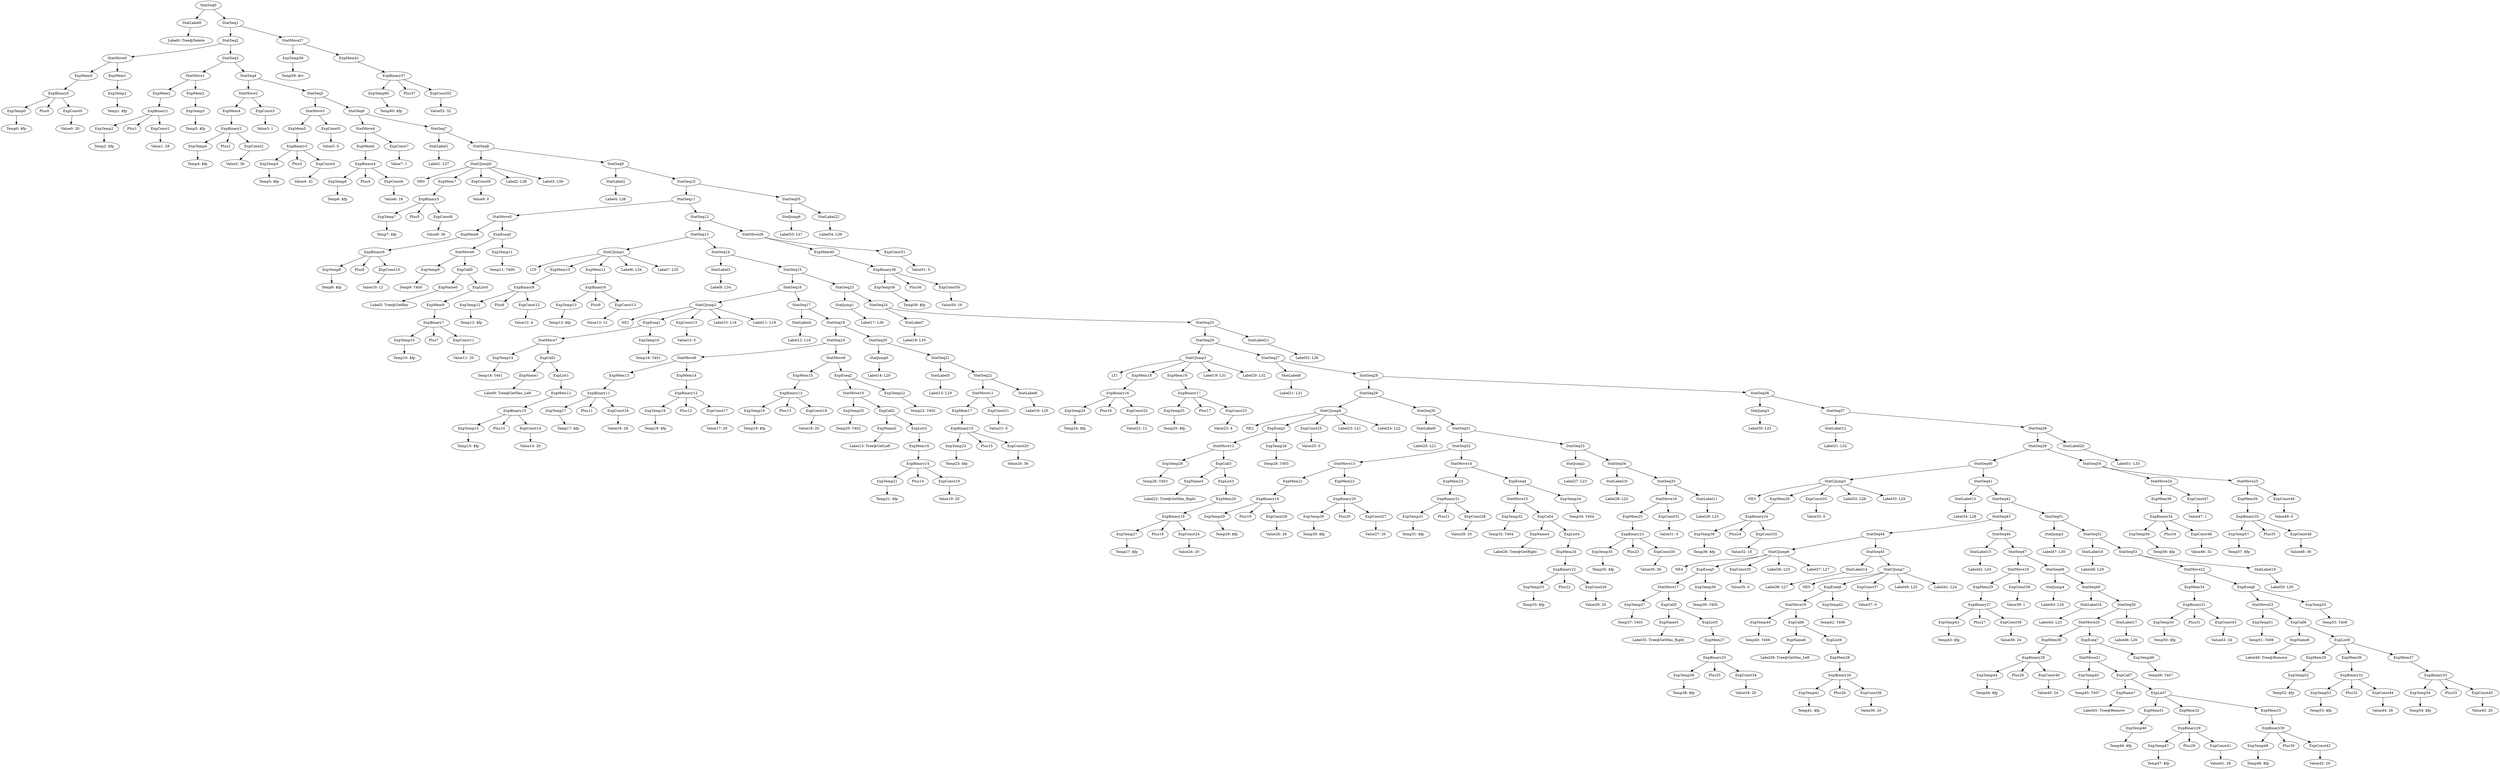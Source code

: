 digraph {
	ordering = out;
	ExpConst52 -> "Value52: 32";
	ExpBinary37 -> ExpTemp60;
	ExpBinary37 -> Plus37;
	ExpBinary37 -> ExpConst52;
	ExpTemp59 -> "Temp59: $rv";
	ExpMem40 -> ExpBinary36;
	ExpConst50 -> "Value50: 16";
	ExpBinary36 -> ExpTemp58;
	ExpBinary36 -> Plus36;
	ExpBinary36 -> ExpConst50;
	StatLabel21 -> "Label52: L36";
	StatSeq38 -> StatSeq39;
	StatSeq38 -> StatLabel20;
	StatMove25 -> ExpMem39;
	StatMove25 -> ExpConst49;
	ExpMem39 -> ExpBinary35;
	ExpConst48 -> "Value48: 36";
	ExpBinary35 -> ExpTemp57;
	ExpBinary35 -> Plus35;
	ExpBinary35 -> ExpConst48;
	ExpConst47 -> "Value47: 1";
	StatMove24 -> ExpMem38;
	StatMove24 -> ExpConst47;
	ExpMem38 -> ExpBinary34;
	ExpBinary34 -> ExpTemp56;
	ExpBinary34 -> Plus34;
	ExpBinary34 -> ExpConst46;
	ExpTemp56 -> "Temp56: $fp";
	StatSeq39 -> StatSeq40;
	StatSeq39 -> StatSeq54;
	StatLabel19 -> "Label50: L30";
	StatSeq53 -> StatMove22;
	StatSeq53 -> StatLabel19;
	ExpMem37 -> ExpBinary33;
	ExpTemp54 -> "Temp54: $fp";
	ExpMem36 -> ExpBinary32;
	ExpConst44 -> "Value44: 28";
	ExpList8 -> ExpMem35;
	ExpList8 -> ExpMem36;
	ExpList8 -> ExpMem37;
	ExpMem35 -> ExpTemp52;
	ExpTemp52 -> "Temp52: $fp";
	ExpCall8 -> ExpName8;
	ExpCall8 -> ExpList8;
	StatMove22 -> ExpMem34;
	StatMove22 -> ExpEseq8;
	ExpMem34 -> ExpBinary31;
	ExpConst43 -> "Value43: 24";
	ExpTemp50 -> "Temp50: $fp";
	StatSeq51 -> StatJump5;
	StatSeq51 -> StatSeq52;
	StatSeq50 -> StatMove20;
	StatSeq50 -> StatLabel17;
	ExpMem33 -> ExpBinary30;
	ExpBinary30 -> ExpTemp48;
	ExpBinary30 -> Plus30;
	ExpBinary30 -> ExpConst42;
	ExpTemp48 -> "Temp48: $fp";
	ExpTemp60 -> "Temp60: $fp";
	ExpMem32 -> ExpBinary29;
	ExpList7 -> ExpMem31;
	ExpList7 -> ExpMem32;
	ExpList7 -> ExpMem33;
	ExpMem31 -> ExpTemp46;
	ExpCall7 -> ExpName7;
	ExpCall7 -> ExpList7;
	ExpName7 -> "Label45: Tree@Remove";
	StatMove20 -> ExpMem30;
	StatMove20 -> ExpEseq7;
	ExpMem30 -> ExpBinary28;
	ExpEseq8 -> StatMove23;
	ExpEseq8 -> ExpTemp55;
	ExpConst40 -> "Value40: 24";
	ExpBinary28 -> ExpTemp44;
	ExpBinary28 -> Plus28;
	ExpBinary28 -> ExpConst40;
	StatSeq49 -> StatLabel16;
	StatSeq49 -> StatSeq50;
	ExpConst46 -> "Value46: 32";
	StatSeq48 -> StatJump4;
	StatSeq48 -> StatSeq49;
	StatSeq47 -> StatMove19;
	StatSeq47 -> StatSeq48;
	ExpConst39 -> "Value39: 1";
	ExpMem29 -> ExpBinary27;
	ExpConst38 -> "Value38: 24";
	ExpTemp43 -> "Temp43: $fp";
	ExpTemp45 -> "Temp45: T407";
	StatLabel15 -> "Label42: L24";
	ExpConst37 -> "Value37: 0";
	ExpTemp42 -> "Temp42: T406";
	ExpEseq6 -> StatMove18;
	ExpEseq6 -> ExpTemp42;
	ExpBinary26 -> ExpTemp41;
	ExpBinary26 -> Plus26;
	ExpBinary26 -> ExpConst36;
	ExpTemp41 -> "Temp41: $fp";
	ExpCall6 -> ExpName6;
	ExpCall6 -> ExpList6;
	StatMove18 -> ExpTemp40;
	StatMove18 -> ExpCall6;
	StatSeq45 -> StatLabel14;
	StatSeq45 -> StatCJump7;
	StatSeq10 -> StatSeq11;
	StatSeq10 -> StatSeq55;
	StatLabel14 -> "Label38: L27";
	ExpConst35 -> "Value35: 0";
	ExpTemp39 -> "Temp39: T405";
	StatMove21 -> ExpTemp45;
	StatMove21 -> ExpCall7;
	ExpMem27 -> ExpBinary25;
	ExpBinary31 -> ExpTemp50;
	ExpBinary31 -> Plus31;
	ExpBinary31 -> ExpConst43;
	ExpName6 -> "Label39: Tree@GetHas_Left";
	ExpTemp38 -> "Temp38: $fp";
	ExpCall5 -> ExpName5;
	ExpCall5 -> ExpList5;
	ExpBinary33 -> ExpTemp54;
	ExpBinary33 -> Plus33;
	ExpBinary33 -> ExpConst45;
	ExpName5 -> "Label35: Tree@GetHas_Right";
	ExpConst42 -> "Value42: 20";
	StatMove17 -> ExpTemp37;
	StatMove17 -> ExpCall5;
	ExpTemp37 -> "Temp37: T405";
	StatCJump6 -> NE4;
	StatCJump6 -> ExpEseq5;
	StatCJump6 -> ExpConst35;
	StatCJump6 -> "Label36: L25";
	StatCJump6 -> "Label37: L27";
	StatSeq40 -> StatCJump5;
	StatSeq40 -> StatSeq41;
	StatLabel16 -> "Label44: L25";
	ExpMem26 -> ExpBinary24;
	ExpConst32 -> "Value32: 16";
	StatJump3 -> "Label30: L33";
	StatSeq28 -> StatSeq29;
	StatSeq28 -> StatSeq36;
	StatLabel11 -> "Label29: L23";
	StatSeq35 -> StatMove16;
	StatSeq35 -> StatLabel11;
	ExpConst31 -> "Value31: 0";
	ExpMem25 -> ExpBinary23;
	ExpConst30 -> "Value30: 36";
	StatMove16 -> ExpMem25;
	StatMove16 -> ExpConst31;
	ExpBinary23 -> ExpTemp35;
	ExpBinary23 -> Plus23;
	ExpBinary23 -> ExpConst30;
	StatMove23 -> ExpTemp51;
	StatMove23 -> ExpCall8;
	ExpTemp35 -> "Temp35: $fp";
	StatSeq13 -> StatCJump1;
	StatSeq13 -> StatSeq14;
	ExpTemp23 -> "Temp23: $fp";
	StatSeq16 -> StatCJump2;
	StatSeq16 -> StatSeq17;
	StatSeq7 -> StatLabel1;
	StatSeq7 -> StatSeq8;
	ExpConst27 -> "Value27: 20";
	ExpMem12 -> ExpBinary10;
	ExpBinary10 -> ExpTemp15;
	ExpBinary10 -> Plus10;
	ExpBinary10 -> ExpConst14;
	ExpConst19 -> "Value19: 20";
	StatMove12 -> ExpTemp26;
	StatMove12 -> ExpCall3;
	ExpConst51 -> "Value51: 0";
	ExpTemp15 -> "Temp15: $fp";
	ExpName1 -> "Label9: Tree@GetHas_Left";
	ExpMem24 -> ExpBinary22;
	StatMove26 -> ExpMem40;
	StatMove26 -> ExpConst51;
	StatSeq36 -> StatJump3;
	StatSeq36 -> StatSeq37;
	ExpMem11 -> ExpBinary9;
	ExpTemp44 -> "Temp44: $fp";
	StatMove11 -> ExpMem17;
	StatMove11 -> ExpConst21;
	ExpTemp13 -> "Temp13: $fp";
	StatJump4 -> "Label43: L26";
	ExpMem10 -> ExpBinary8;
	ExpTemp10 -> "Temp10: $fp";
	ExpConst34 -> "Value34: 20";
	StatCJump1 -> LT0;
	StatCJump1 -> ExpMem10;
	StatCJump1 -> ExpMem11;
	StatCJump1 -> "Label6: L34";
	StatCJump1 -> "Label7: L35";
	ExpCall3 -> ExpName3;
	ExpCall3 -> ExpList3;
	ExpConst25 -> "Value25: 0";
	ExpEseq0 -> StatMove6;
	ExpEseq0 -> ExpTemp11;
	ExpTemp11 -> "Temp11: T400";
	ExpTemp47 -> "Temp47: $fp";
	ExpConst11 -> "Value11: 20";
	ExpName0 -> "Label5: Tree@GetKey";
	StatJump5 -> "Label47: L30";
	StatLabel17 -> "Label46: L26";
	ExpConst8 -> "Value8: 36";
	ExpTemp20 -> "Temp20: T402";
	ExpBinary24 -> ExpTemp36;
	ExpBinary24 -> Plus24;
	ExpBinary24 -> ExpConst32;
	ExpBinary9 -> ExpTemp13;
	ExpBinary9 -> Plus9;
	ExpBinary9 -> ExpConst13;
	ExpCall4 -> ExpName4;
	ExpCall4 -> ExpList4;
	ExpTemp16 -> "Temp16: T401";
	StatCJump2 -> NE1;
	StatCJump2 -> ExpEseq1;
	StatCJump2 -> ExpConst15;
	StatCJump2 -> "Label10: L18";
	StatCJump2 -> "Label11: L19";
	ExpBinary6 -> ExpTemp8;
	ExpBinary6 -> Plus6;
	ExpBinary6 -> ExpConst10;
	ExpConst12 -> "Value12: 4";
	ExpTemp8 -> "Temp8: $fp";
	ExpMem15 -> ExpBinary13;
	StatLabel18 -> "Label48: L29";
	ExpCall0 -> ExpName0;
	ExpCall0 -> ExpList0;
	StatSeq9 -> StatLabel2;
	StatSeq9 -> StatSeq10;
	StatLabel2 -> "Label4: L38";
	StatJump6 -> "Label53: L37";
	StatMove5 -> ExpMem8;
	StatMove5 -> ExpEseq0;
	ExpConst14 -> "Value14: 20";
	ExpConst9 -> "Value9: 0";
	ExpBinary11 -> ExpTemp17;
	ExpBinary11 -> Plus11;
	ExpBinary11 -> ExpConst16;
	StatLabel12 -> "Label31: L32";
	ExpBinary0 -> ExpTemp0;
	ExpBinary0 -> Plus0;
	ExpBinary0 -> ExpConst0;
	StatSeq12 -> StatSeq13;
	StatSeq12 -> StatMove26;
	ExpTemp4 -> "Temp4: $fp";
	StatLabel5 -> "Label15: L19";
	ExpBinary27 -> ExpTemp43;
	ExpBinary27 -> Plus27;
	ExpBinary27 -> ExpConst38;
	StatMove1 -> ExpMem2;
	StatMove1 -> ExpMem3;
	StatSeq17 -> StatLabel4;
	StatSeq17 -> StatSeq18;
	ExpTemp53 -> "Temp53: $fp";
	ExpTemp19 -> "Temp19: $fp";
	StatSeq1 -> StatSeq2;
	StatSeq1 -> StatMove27;
	StatSeq30 -> StatLabel9;
	StatSeq30 -> StatSeq31;
	StatLabel4 -> "Label12: L18";
	StatSeq23 -> StatJump1;
	StatSeq23 -> StatSeq24;
	ExpConst36 -> "Value36: 20";
	StatSeq5 -> StatMove3;
	StatSeq5 -> StatSeq6;
	StatCJump0 -> NE0;
	StatCJump0 -> ExpMem7;
	StatCJump0 -> ExpConst9;
	StatCJump0 -> "Label2: L38";
	StatCJump0 -> "Label3: L39";
	ExpConst41 -> "Value41: 28";
	ExpConst1 -> "Value1: 28";
	ExpTemp2 -> "Temp2: $fp";
	ExpBinary14 -> ExpTemp21;
	ExpBinary14 -> Plus14;
	ExpBinary14 -> ExpConst19;
	StatMove0 -> ExpMem0;
	StatMove0 -> ExpMem1;
	ExpTemp12 -> "Temp12: $fp";
	ExpTemp14 -> "Temp14: T401";
	StatLabel6 -> "Label16: L20";
	ExpBinary22 -> ExpTemp33;
	ExpBinary22 -> Plus22;
	ExpBinary22 -> ExpConst29;
	ExpTemp33 -> "Temp33: $fp";
	StatJump1 -> "Label17: L36";
	StatLabel1 -> "Label1: L37";
	StatMove7 -> ExpTemp14;
	StatMove7 -> ExpCall1;
	ExpTemp7 -> "Temp7: $fp";
	StatMove19 -> ExpMem29;
	StatMove19 -> ExpConst39;
	ExpTemp0 -> "Temp0: $fp";
	StatSeq54 -> StatMove24;
	StatSeq54 -> StatMove25;
	ExpConst15 -> "Value15: 0";
	StatSeq3 -> StatMove1;
	StatSeq3 -> StatSeq4;
	ExpTemp46 -> "Temp46: $fp";
	ExpConst13 -> "Value13: 12";
	ExpMem7 -> ExpBinary5;
	ExpConst45 -> "Value45: 20";
	ExpTemp40 -> "Temp40: T406";
	ExpBinary3 -> ExpTemp5;
	ExpBinary3 -> Plus3;
	ExpBinary3 -> ExpConst4;
	StatMove15 -> ExpTemp32;
	StatMove15 -> ExpCall4;
	StatSeq8 -> StatCJump0;
	StatSeq8 -> StatSeq9;
	ExpMem8 -> ExpBinary6;
	StatSeq6 -> StatMove4;
	StatSeq6 -> StatSeq7;
	StatSeq0 -> StatLabel0;
	StatSeq0 -> StatSeq1;
	ExpConst23 -> "Value23: 4";
	ExpMem21 -> ExpBinary19;
	ExpTemp1 -> "Temp1: $fp";
	ExpList1 -> ExpMem12;
	ExpBinary4 -> ExpTemp6;
	ExpBinary4 -> Plus4;
	ExpBinary4 -> ExpConst6;
	ExpEseq2 -> StatMove10;
	ExpEseq2 -> ExpTemp22;
	StatSeq55 -> StatJump6;
	StatSeq55 -> StatLabel22;
	ExpTemp57 -> "Temp57: $fp";
	ExpTemp5 -> "Temp5: $fp";
	ExpBinary17 -> ExpTemp25;
	ExpBinary17 -> Plus17;
	ExpBinary17 -> ExpConst23;
	ExpMem16 -> ExpBinary14;
	ExpBinary2 -> ExpTemp4;
	ExpBinary2 -> Plus2;
	ExpBinary2 -> ExpConst2;
	ExpBinary1 -> ExpTemp2;
	ExpBinary1 -> Plus1;
	ExpBinary1 -> ExpConst1;
	ExpConst10 -> "Value10: 12";
	ExpTemp36 -> "Temp36: $fp";
	StatSeq4 -> StatMove2;
	StatSeq4 -> StatSeq5;
	ExpMem0 -> ExpBinary0;
	StatLabel13 -> "Label34: L28";
	StatSeq2 -> StatMove0;
	StatSeq2 -> StatSeq3;
	ExpTemp58 -> "Temp58: $fp";
	ExpMem1 -> ExpTemp1;
	ExpMem9 -> ExpBinary7;
	ExpConst6 -> "Value6: 16";
	ExpName8 -> "Label49: Tree@Remove";
	ExpMem28 -> ExpBinary26;
	StatMove2 -> ExpMem4;
	StatMove2 -> ExpConst3;
	ExpBinary13 -> ExpTemp19;
	ExpBinary13 -> Plus13;
	ExpBinary13 -> ExpConst18;
	ExpTemp17 -> "Temp17: $fp";
	ExpConst3 -> "Value3: 1";
	StatSeq25 -> StatSeq26;
	StatSeq25 -> StatLabel21;
	ExpEseq7 -> StatMove21;
	ExpEseq7 -> ExpTemp49;
	StatMove3 -> ExpMem5;
	StatMove3 -> ExpConst5;
	StatLabel0 -> "Label0: Tree@Delete";
	ExpConst24 -> "Value24: 20";
	StatLabel20 -> "Label51: L33";
	StatCJump5 -> NE3;
	StatCJump5 -> ExpMem26;
	StatCJump5 -> ExpConst33;
	StatCJump5 -> "Label32: L28";
	StatCJump5 -> "Label33: L29";
	ExpCall1 -> ExpName1;
	ExpCall1 -> ExpList1;
	ExpMem19 -> ExpBinary17;
	ExpBinary8 -> ExpTemp12;
	ExpBinary8 -> Plus8;
	ExpBinary8 -> ExpConst12;
	ExpConst5 -> "Value5: 0";
	StatSeq26 -> StatCJump3;
	StatSeq26 -> StatSeq27;
	ExpConst0 -> "Value0: 20";
	StatSeq42 -> StatSeq43;
	StatSeq42 -> StatSeq51;
	ExpMem2 -> ExpBinary1;
	StatSeq11 -> StatMove5;
	StatSeq11 -> StatSeq12;
	ExpBinary7 -> ExpTemp10;
	ExpBinary7 -> Plus7;
	ExpBinary7 -> ExpConst11;
	ExpBinary5 -> ExpTemp7;
	ExpBinary5 -> Plus5;
	ExpBinary5 -> ExpConst8;
	ExpConst4 -> "Value4: 32";
	ExpMem6 -> ExpBinary4;
	ExpConst16 -> "Value16: 28";
	StatSeq14 -> StatLabel3;
	StatSeq14 -> StatSeq15;
	StatCJump4 -> NE2;
	StatCJump4 -> ExpEseq3;
	StatCJump4 -> ExpConst25;
	StatCJump4 -> "Label23: L21";
	StatCJump4 -> "Label24: L22";
	ExpMem13 -> ExpBinary11;
	StatMove6 -> ExpTemp9;
	StatMove6 -> ExpCall0;
	ExpBinary12 -> ExpTemp18;
	ExpBinary12 -> Plus12;
	ExpBinary12 -> ExpConst17;
	ExpConst26 -> "Value26: 28";
	ExpConst18 -> "Value18: 20";
	ExpConst17 -> "Value17: 20";
	ExpBinary32 -> ExpTemp53;
	ExpBinary32 -> Plus32;
	ExpBinary32 -> ExpConst44;
	StatSeq31 -> StatSeq32;
	StatSeq31 -> StatSeq33;
	ExpMem14 -> ExpBinary12;
	StatMove4 -> ExpMem6;
	StatMove4 -> ExpConst7;
	StatMove9 -> ExpMem15;
	StatMove9 -> ExpEseq2;
	ExpMem4 -> ExpBinary2;
	StatMove10 -> ExpTemp20;
	StatMove10 -> ExpCall2;
	ExpName2 -> "Label13: Tree@GetLeft";
	ExpConst2 -> "Value2: 36";
	ExpCall2 -> ExpName2;
	ExpCall2 -> ExpList2;
	StatSeq20 -> StatJump0;
	StatSeq20 -> StatSeq21;
	ExpBinary15 -> ExpTemp23;
	ExpBinary15 -> Plus15;
	ExpBinary15 -> ExpConst20;
	ExpConst7 -> "Value7: 1";
	ExpTemp21 -> "Temp21: $fp";
	ExpList2 -> ExpMem16;
	StatMove27 -> ExpTemp59;
	StatMove27 -> ExpMem41;
	ExpTemp22 -> "Temp22: T402";
	StatSeq41 -> StatLabel13;
	StatSeq41 -> StatSeq42;
	StatLabel3 -> "Label8: L34";
	StatSeq18 -> StatSeq19;
	StatSeq18 -> StatSeq20;
	ExpEseq1 -> StatMove7;
	ExpEseq1 -> ExpTemp16;
	StatJump0 -> "Label14: L20";
	StatSeq21 -> StatLabel5;
	StatSeq21 -> StatSeq22;
	ExpMem17 -> ExpBinary15;
	ExpTemp49 -> "Temp49: T407";
	ExpConst33 -> "Value33: 0";
	ExpConst21 -> "Value21: 0";
	StatSeq19 -> StatMove8;
	StatSeq19 -> StatMove9;
	StatSeq22 -> StatMove11;
	StatSeq22 -> StatLabel6;
	StatSeq33 -> StatJump2;
	StatSeq33 -> StatSeq34;
	StatSeq15 -> StatSeq16;
	StatSeq15 -> StatSeq23;
	StatSeq46 -> StatLabel15;
	StatSeq46 -> StatSeq47;
	StatSeq24 -> StatLabel7;
	StatSeq24 -> StatSeq25;
	ExpList5 -> ExpMem27;
	ExpTemp31 -> "Temp31: $fp";
	ExpTemp24 -> "Temp24: $fp";
	ExpConst29 -> "Value29: 20";
	ExpBinary16 -> ExpTemp24;
	ExpBinary16 -> Plus16;
	ExpBinary16 -> ExpConst22;
	ExpTemp18 -> "Temp18: $fp";
	ExpConst28 -> "Value28: 20";
	ExpList0 -> ExpMem9;
	ExpConst22 -> "Value22: 12";
	StatSeq34 -> StatLabel10;
	StatSeq34 -> StatSeq35;
	ExpEseq5 -> StatMove17;
	ExpEseq5 -> ExpTemp39;
	ExpMem18 -> ExpBinary16;
	ExpTemp25 -> "Temp25: $fp";
	StatSeq43 -> StatSeq44;
	StatSeq43 -> StatSeq46;
	ExpEseq3 -> StatMove12;
	ExpEseq3 -> ExpTemp28;
	ExpTemp9 -> "Temp9: T400";
	StatSeq27 -> StatLabel8;
	StatSeq27 -> StatSeq28;
	ExpTemp26 -> "Temp26: T403";
	ExpList6 -> ExpMem28;
	ExpName3 -> "Label22: Tree@GetHas_Right";
	ExpConst49 -> "Value49: 0";
	ExpTemp27 -> "Temp27: $fp";
	ExpList4 -> ExpMem24;
	StatSeq37 -> StatLabel12;
	StatSeq37 -> StatSeq38;
	ExpTemp3 -> "Temp3: $fp";
	ExpTemp6 -> "Temp6: $fp";
	StatLabel8 -> "Label21: L31";
	ExpBinary18 -> ExpTemp27;
	ExpBinary18 -> Plus18;
	ExpBinary18 -> ExpConst24;
	ExpMem20 -> ExpBinary18;
	ExpList3 -> ExpMem20;
	ExpTemp28 -> "Temp28: T403";
	StatMove8 -> ExpMem13;
	StatMove8 -> ExpMem14;
	StatSeq32 -> StatMove13;
	StatSeq32 -> StatMove14;
	ExpBinary20 -> ExpTemp30;
	ExpBinary20 -> Plus20;
	ExpBinary20 -> ExpConst27;
	ExpConst20 -> "Value20: 36";
	StatSeq29 -> StatCJump4;
	StatSeq29 -> StatSeq30;
	ExpBinary29 -> ExpTemp47;
	ExpBinary29 -> Plus29;
	ExpBinary29 -> ExpConst41;
	StatLabel9 -> "Label25: L21";
	ExpTemp29 -> "Temp29: $fp";
	StatLabel22 -> "Label54: L39";
	ExpBinary19 -> ExpTemp29;
	ExpBinary19 -> Plus19;
	ExpBinary19 -> ExpConst26;
	StatMove13 -> ExpMem21;
	StatMove13 -> ExpMem22;
	ExpTemp30 -> "Temp30: $fp";
	StatSeq44 -> StatCJump6;
	StatSeq44 -> StatSeq45;
	ExpMem5 -> ExpBinary3;
	ExpMem22 -> ExpBinary20;
	ExpTemp55 -> "Temp55: T408";
	StatCJump3 -> LT1;
	StatCJump3 -> ExpMem18;
	StatCJump3 -> ExpMem19;
	StatCJump3 -> "Label19: L31";
	StatCJump3 -> "Label20: L32";
	ExpBinary21 -> ExpTemp31;
	ExpBinary21 -> Plus21;
	ExpBinary21 -> ExpConst28;
	ExpBinary25 -> ExpTemp38;
	ExpBinary25 -> Plus25;
	ExpBinary25 -> ExpConst34;
	ExpMem23 -> ExpBinary21;
	StatMove14 -> ExpMem23;
	StatMove14 -> ExpEseq4;
	ExpTemp32 -> "Temp32: T404";
	ExpName4 -> "Label26: Tree@GetRight";
	StatSeq52 -> StatLabel18;
	StatSeq52 -> StatSeq53;
	ExpMem3 -> ExpTemp3;
	ExpEseq4 -> StatMove15;
	ExpEseq4 -> ExpTemp34;
	StatLabel7 -> "Label18: L35";
	ExpTemp34 -> "Temp34: T404";
	ExpMem41 -> ExpBinary37;
	ExpTemp51 -> "Temp51: T408";
	StatCJump7 -> NE5;
	StatCJump7 -> ExpEseq6;
	StatCJump7 -> ExpConst37;
	StatCJump7 -> "Label40: L25";
	StatCJump7 -> "Label41: L24";
	StatJump2 -> "Label27: L23";
	StatLabel10 -> "Label28: L22";
}

